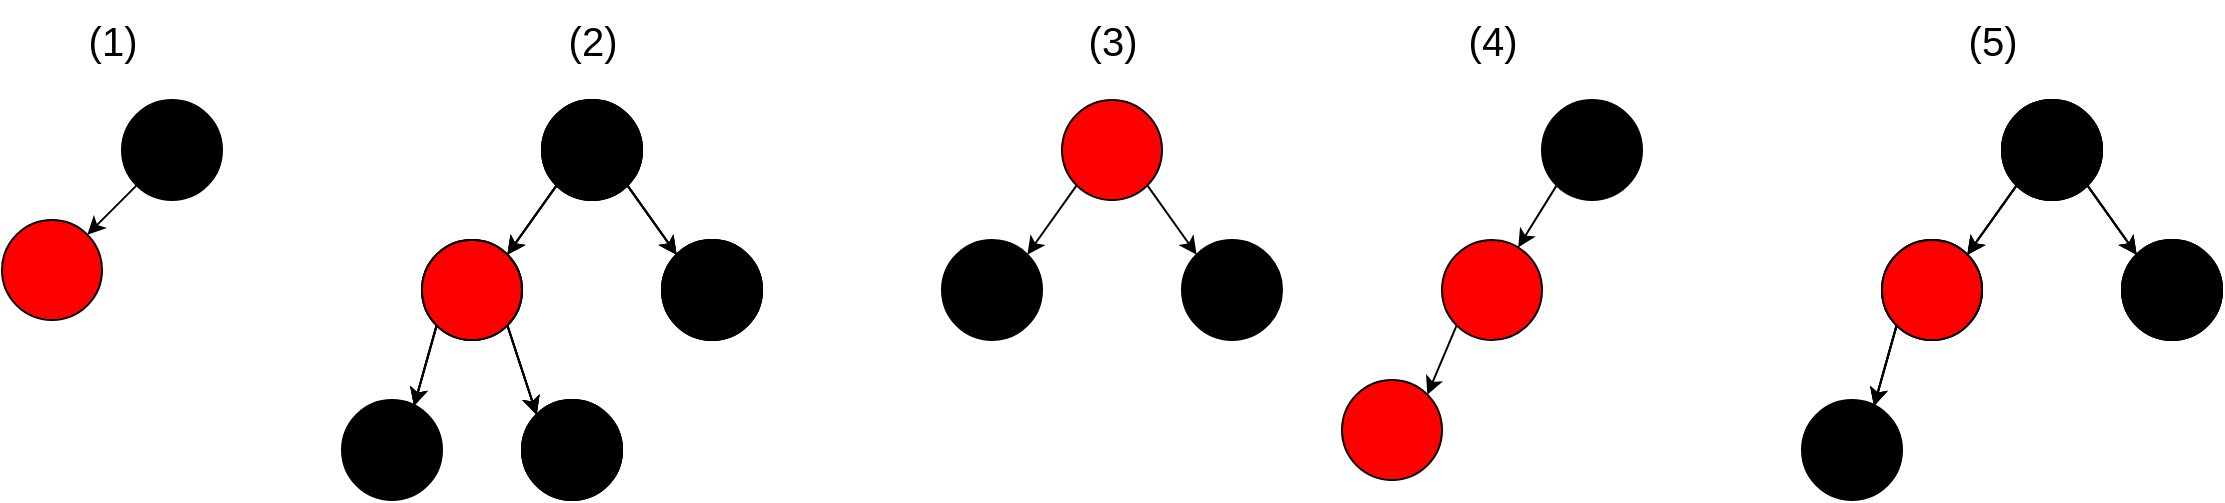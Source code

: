 <mxfile version="20.5.1" type="device"><diagram id="Vvcl08gQ2BXk4QjNH-k-" name="Page-1"><mxGraphModel dx="2062" dy="1065" grid="1" gridSize="10" guides="1" tooltips="1" connect="1" arrows="1" fold="1" page="1" pageScale="1" pageWidth="850" pageHeight="1100" math="0" shadow="0"><root><mxCell id="0"/><mxCell id="1" parent="0"/><mxCell id="plHd9RiqHZ3U5kngXO1w-2" value="" style="ellipse;whiteSpace=wrap;html=1;aspect=fixed;fillColor=#FF0000;fontColor=#ffffff;strokeColor=#000000;" vertex="1" parent="1"><mxGeometry x="130" y="350" width="50" height="50" as="geometry"/></mxCell><mxCell id="plHd9RiqHZ3U5kngXO1w-14" style="edgeStyle=none;rounded=0;orthogonalLoop=1;jettySize=auto;html=1;exitX=0;exitY=1;exitDx=0;exitDy=0;entryX=1;entryY=0;entryDx=0;entryDy=0;" edge="1" parent="1" source="plHd9RiqHZ3U5kngXO1w-3" target="plHd9RiqHZ3U5kngXO1w-2"><mxGeometry relative="1" as="geometry"/></mxCell><mxCell id="plHd9RiqHZ3U5kngXO1w-3" value="" style="ellipse;whiteSpace=wrap;html=1;aspect=fixed;fillColor=#000000;fontColor=#ffffff;strokeColor=#000000;" vertex="1" parent="1"><mxGeometry x="190" y="290" width="50" height="50" as="geometry"/></mxCell><mxCell id="plHd9RiqHZ3U5kngXO1w-16" style="edgeStyle=none;rounded=0;orthogonalLoop=1;jettySize=auto;html=1;exitX=0;exitY=1;exitDx=0;exitDy=0;entryX=1;entryY=0;entryDx=0;entryDy=0;" edge="1" parent="1" source="plHd9RiqHZ3U5kngXO1w-7" target="plHd9RiqHZ3U5kngXO1w-15"><mxGeometry relative="1" as="geometry"/></mxCell><mxCell id="plHd9RiqHZ3U5kngXO1w-18" style="edgeStyle=none;rounded=0;orthogonalLoop=1;jettySize=auto;html=1;exitX=1;exitY=1;exitDx=0;exitDy=0;entryX=0;entryY=0;entryDx=0;entryDy=0;" edge="1" parent="1" source="plHd9RiqHZ3U5kngXO1w-7" target="plHd9RiqHZ3U5kngXO1w-17"><mxGeometry relative="1" as="geometry"/></mxCell><mxCell id="plHd9RiqHZ3U5kngXO1w-7" value="" style="ellipse;whiteSpace=wrap;html=1;aspect=fixed;fillColor=#000000;fontColor=#ffffff;strokeColor=#000000;" vertex="1" parent="1"><mxGeometry x="400" y="290" width="50" height="50" as="geometry"/></mxCell><mxCell id="plHd9RiqHZ3U5kngXO1w-21" style="edgeStyle=none;rounded=0;orthogonalLoop=1;jettySize=auto;html=1;exitX=0;exitY=1;exitDx=0;exitDy=0;entryX=0.72;entryY=0.06;entryDx=0;entryDy=0;entryPerimeter=0;" edge="1" parent="1" source="plHd9RiqHZ3U5kngXO1w-15" target="plHd9RiqHZ3U5kngXO1w-19"><mxGeometry relative="1" as="geometry"/></mxCell><mxCell id="plHd9RiqHZ3U5kngXO1w-22" style="edgeStyle=none;rounded=0;orthogonalLoop=1;jettySize=auto;html=1;exitX=1;exitY=1;exitDx=0;exitDy=0;entryX=0;entryY=0;entryDx=0;entryDy=0;" edge="1" parent="1" source="plHd9RiqHZ3U5kngXO1w-15" target="plHd9RiqHZ3U5kngXO1w-20"><mxGeometry relative="1" as="geometry"/></mxCell><mxCell id="plHd9RiqHZ3U5kngXO1w-15" value="" style="ellipse;whiteSpace=wrap;html=1;aspect=fixed;fillColor=#FF0000;fontColor=#ffffff;strokeColor=#000000;" vertex="1" parent="1"><mxGeometry x="340" y="360" width="50" height="50" as="geometry"/></mxCell><mxCell id="plHd9RiqHZ3U5kngXO1w-17" value="" style="ellipse;whiteSpace=wrap;html=1;aspect=fixed;fillColor=#000000;fontColor=#ffffff;strokeColor=#000000;" vertex="1" parent="1"><mxGeometry x="460" y="360" width="50" height="50" as="geometry"/></mxCell><mxCell id="plHd9RiqHZ3U5kngXO1w-19" value="" style="ellipse;whiteSpace=wrap;html=1;aspect=fixed;fillColor=#000000;fontColor=#ffffff;strokeColor=#000000;" vertex="1" parent="1"><mxGeometry x="300" y="440" width="50" height="50" as="geometry"/></mxCell><mxCell id="plHd9RiqHZ3U5kngXO1w-20" value="" style="ellipse;whiteSpace=wrap;html=1;aspect=fixed;fillColor=#000000;fontColor=#ffffff;strokeColor=#000000;" vertex="1" parent="1"><mxGeometry x="390" y="440" width="50" height="50" as="geometry"/></mxCell><mxCell id="plHd9RiqHZ3U5kngXO1w-23" style="edgeStyle=none;rounded=0;orthogonalLoop=1;jettySize=auto;html=1;exitX=0;exitY=1;exitDx=0;exitDy=0;entryX=1;entryY=0;entryDx=0;entryDy=0;" edge="1" source="plHd9RiqHZ3U5kngXO1w-25" target="plHd9RiqHZ3U5kngXO1w-28" parent="1"><mxGeometry relative="1" as="geometry"/></mxCell><mxCell id="plHd9RiqHZ3U5kngXO1w-24" style="edgeStyle=none;rounded=0;orthogonalLoop=1;jettySize=auto;html=1;exitX=1;exitY=1;exitDx=0;exitDy=0;entryX=0;entryY=0;entryDx=0;entryDy=0;" edge="1" source="plHd9RiqHZ3U5kngXO1w-25" target="plHd9RiqHZ3U5kngXO1w-29" parent="1"><mxGeometry relative="1" as="geometry"/></mxCell><mxCell id="plHd9RiqHZ3U5kngXO1w-25" value="" style="ellipse;whiteSpace=wrap;html=1;aspect=fixed;fillColor=#000000;fontColor=#ffffff;strokeColor=#000000;" vertex="1" parent="1"><mxGeometry x="400" y="290" width="50" height="50" as="geometry"/></mxCell><mxCell id="plHd9RiqHZ3U5kngXO1w-26" style="edgeStyle=none;rounded=0;orthogonalLoop=1;jettySize=auto;html=1;exitX=0;exitY=1;exitDx=0;exitDy=0;entryX=0.72;entryY=0.06;entryDx=0;entryDy=0;entryPerimeter=0;" edge="1" source="plHd9RiqHZ3U5kngXO1w-28" parent="1"><mxGeometry relative="1" as="geometry"><mxPoint x="336" y="443" as="targetPoint"/></mxGeometry></mxCell><mxCell id="plHd9RiqHZ3U5kngXO1w-27" style="edgeStyle=none;rounded=0;orthogonalLoop=1;jettySize=auto;html=1;exitX=1;exitY=1;exitDx=0;exitDy=0;entryX=0;entryY=0;entryDx=0;entryDy=0;" edge="1" source="plHd9RiqHZ3U5kngXO1w-28" target="plHd9RiqHZ3U5kngXO1w-30" parent="1"><mxGeometry relative="1" as="geometry"/></mxCell><mxCell id="plHd9RiqHZ3U5kngXO1w-28" value="" style="ellipse;whiteSpace=wrap;html=1;aspect=fixed;fillColor=#FF0000;fontColor=#ffffff;strokeColor=#000000;" vertex="1" parent="1"><mxGeometry x="340" y="360" width="50" height="50" as="geometry"/></mxCell><mxCell id="plHd9RiqHZ3U5kngXO1w-29" value="" style="ellipse;whiteSpace=wrap;html=1;aspect=fixed;fillColor=#000000;fontColor=#ffffff;strokeColor=#000000;" vertex="1" parent="1"><mxGeometry x="460" y="360" width="50" height="50" as="geometry"/></mxCell><mxCell id="plHd9RiqHZ3U5kngXO1w-30" value="" style="ellipse;whiteSpace=wrap;html=1;aspect=fixed;fillColor=#000000;fontColor=#ffffff;strokeColor=#000000;" vertex="1" parent="1"><mxGeometry x="390" y="440" width="50" height="50" as="geometry"/></mxCell><mxCell id="plHd9RiqHZ3U5kngXO1w-31" style="edgeStyle=none;rounded=0;orthogonalLoop=1;jettySize=auto;html=1;exitX=0;exitY=1;exitDx=0;exitDy=0;entryX=1;entryY=0;entryDx=0;entryDy=0;" edge="1" source="plHd9RiqHZ3U5kngXO1w-33" target="plHd9RiqHZ3U5kngXO1w-36" parent="1"><mxGeometry relative="1" as="geometry"/></mxCell><mxCell id="plHd9RiqHZ3U5kngXO1w-32" style="edgeStyle=none;rounded=0;orthogonalLoop=1;jettySize=auto;html=1;exitX=1;exitY=1;exitDx=0;exitDy=0;entryX=0;entryY=0;entryDx=0;entryDy=0;" edge="1" source="plHd9RiqHZ3U5kngXO1w-33" target="plHd9RiqHZ3U5kngXO1w-37" parent="1"><mxGeometry relative="1" as="geometry"/></mxCell><mxCell id="plHd9RiqHZ3U5kngXO1w-33" value="" style="ellipse;whiteSpace=wrap;html=1;aspect=fixed;fillColor=#000000;fontColor=#ffffff;strokeColor=#000000;" vertex="1" parent="1"><mxGeometry x="400" y="290" width="50" height="50" as="geometry"/></mxCell><mxCell id="plHd9RiqHZ3U5kngXO1w-34" style="edgeStyle=none;rounded=0;orthogonalLoop=1;jettySize=auto;html=1;exitX=0;exitY=1;exitDx=0;exitDy=0;entryX=0.72;entryY=0.06;entryDx=0;entryDy=0;entryPerimeter=0;" edge="1" source="plHd9RiqHZ3U5kngXO1w-36" parent="1"><mxGeometry relative="1" as="geometry"><mxPoint x="336" y="443" as="targetPoint"/></mxGeometry></mxCell><mxCell id="plHd9RiqHZ3U5kngXO1w-35" style="edgeStyle=none;rounded=0;orthogonalLoop=1;jettySize=auto;html=1;exitX=1;exitY=1;exitDx=0;exitDy=0;entryX=0;entryY=0;entryDx=0;entryDy=0;" edge="1" source="plHd9RiqHZ3U5kngXO1w-36" target="plHd9RiqHZ3U5kngXO1w-38" parent="1"><mxGeometry relative="1" as="geometry"/></mxCell><mxCell id="plHd9RiqHZ3U5kngXO1w-36" value="" style="ellipse;whiteSpace=wrap;html=1;aspect=fixed;fillColor=#FF0000;fontColor=#ffffff;strokeColor=#000000;" vertex="1" parent="1"><mxGeometry x="340" y="360" width="50" height="50" as="geometry"/></mxCell><mxCell id="plHd9RiqHZ3U5kngXO1w-37" value="" style="ellipse;whiteSpace=wrap;html=1;aspect=fixed;fillColor=#000000;fontColor=#ffffff;strokeColor=#000000;" vertex="1" parent="1"><mxGeometry x="460" y="360" width="50" height="50" as="geometry"/></mxCell><mxCell id="plHd9RiqHZ3U5kngXO1w-38" value="" style="ellipse;whiteSpace=wrap;html=1;aspect=fixed;fillColor=#000000;fontColor=#ffffff;strokeColor=#000000;" vertex="1" parent="1"><mxGeometry x="390" y="440" width="50" height="50" as="geometry"/></mxCell><mxCell id="plHd9RiqHZ3U5kngXO1w-41" style="edgeStyle=none;rounded=0;orthogonalLoop=1;jettySize=auto;html=1;exitX=0;exitY=1;exitDx=0;exitDy=0;entryX=1;entryY=0;entryDx=0;entryDy=0;" edge="1" parent="1" source="plHd9RiqHZ3U5kngXO1w-39" target="plHd9RiqHZ3U5kngXO1w-40"><mxGeometry relative="1" as="geometry"/></mxCell><mxCell id="plHd9RiqHZ3U5kngXO1w-43" style="edgeStyle=none;rounded=0;orthogonalLoop=1;jettySize=auto;html=1;exitX=1;exitY=1;exitDx=0;exitDy=0;entryX=0;entryY=0;entryDx=0;entryDy=0;" edge="1" parent="1" source="plHd9RiqHZ3U5kngXO1w-39" target="plHd9RiqHZ3U5kngXO1w-42"><mxGeometry relative="1" as="geometry"/></mxCell><mxCell id="plHd9RiqHZ3U5kngXO1w-39" value="" style="ellipse;whiteSpace=wrap;html=1;aspect=fixed;fillColor=#FF0000;fontColor=#ffffff;strokeColor=#000000;" vertex="1" parent="1"><mxGeometry x="660" y="290" width="50" height="50" as="geometry"/></mxCell><mxCell id="plHd9RiqHZ3U5kngXO1w-40" value="" style="ellipse;whiteSpace=wrap;html=1;aspect=fixed;fillColor=#000000;fontColor=#ffffff;strokeColor=#000000;" vertex="1" parent="1"><mxGeometry x="600" y="360" width="50" height="50" as="geometry"/></mxCell><mxCell id="plHd9RiqHZ3U5kngXO1w-42" value="" style="ellipse;whiteSpace=wrap;html=1;aspect=fixed;fillColor=#000000;fontColor=#ffffff;strokeColor=#000000;" vertex="1" parent="1"><mxGeometry x="720" y="360" width="50" height="50" as="geometry"/></mxCell><mxCell id="plHd9RiqHZ3U5kngXO1w-46" style="edgeStyle=none;rounded=0;orthogonalLoop=1;jettySize=auto;html=1;exitX=0;exitY=1;exitDx=0;exitDy=0;" edge="1" parent="1" source="plHd9RiqHZ3U5kngXO1w-44" target="plHd9RiqHZ3U5kngXO1w-45"><mxGeometry relative="1" as="geometry"/></mxCell><mxCell id="plHd9RiqHZ3U5kngXO1w-44" value="" style="ellipse;whiteSpace=wrap;html=1;aspect=fixed;fillColor=#000000;fontColor=#ffffff;strokeColor=#000000;" vertex="1" parent="1"><mxGeometry x="900" y="290" width="50" height="50" as="geometry"/></mxCell><mxCell id="plHd9RiqHZ3U5kngXO1w-48" style="edgeStyle=none;rounded=0;orthogonalLoop=1;jettySize=auto;html=1;exitX=0;exitY=1;exitDx=0;exitDy=0;entryX=1;entryY=0;entryDx=0;entryDy=0;" edge="1" parent="1" source="plHd9RiqHZ3U5kngXO1w-45" target="plHd9RiqHZ3U5kngXO1w-47"><mxGeometry relative="1" as="geometry"/></mxCell><mxCell id="plHd9RiqHZ3U5kngXO1w-45" value="" style="ellipse;whiteSpace=wrap;html=1;aspect=fixed;fillColor=#FF0000;fontColor=#ffffff;strokeColor=#000000;" vertex="1" parent="1"><mxGeometry x="850" y="360" width="50" height="50" as="geometry"/></mxCell><mxCell id="plHd9RiqHZ3U5kngXO1w-47" value="" style="ellipse;whiteSpace=wrap;html=1;aspect=fixed;fillColor=#FF0000;fontColor=#ffffff;strokeColor=#000000;" vertex="1" parent="1"><mxGeometry x="800" y="430" width="50" height="50" as="geometry"/></mxCell><mxCell id="plHd9RiqHZ3U5kngXO1w-49" style="edgeStyle=none;rounded=0;orthogonalLoop=1;jettySize=auto;html=1;exitX=0;exitY=1;exitDx=0;exitDy=0;entryX=1;entryY=0;entryDx=0;entryDy=0;" edge="1" parent="1" source="plHd9RiqHZ3U5kngXO1w-51" target="plHd9RiqHZ3U5kngXO1w-54"><mxGeometry relative="1" as="geometry"/></mxCell><mxCell id="plHd9RiqHZ3U5kngXO1w-50" style="edgeStyle=none;rounded=0;orthogonalLoop=1;jettySize=auto;html=1;exitX=1;exitY=1;exitDx=0;exitDy=0;entryX=0;entryY=0;entryDx=0;entryDy=0;" edge="1" parent="1" source="plHd9RiqHZ3U5kngXO1w-51" target="plHd9RiqHZ3U5kngXO1w-55"><mxGeometry relative="1" as="geometry"/></mxCell><mxCell id="plHd9RiqHZ3U5kngXO1w-51" value="" style="ellipse;whiteSpace=wrap;html=1;aspect=fixed;fillColor=#000000;fontColor=#ffffff;strokeColor=#000000;" vertex="1" parent="1"><mxGeometry x="1130" y="290" width="50" height="50" as="geometry"/></mxCell><mxCell id="plHd9RiqHZ3U5kngXO1w-52" style="edgeStyle=none;rounded=0;orthogonalLoop=1;jettySize=auto;html=1;exitX=0;exitY=1;exitDx=0;exitDy=0;entryX=0.72;entryY=0.06;entryDx=0;entryDy=0;entryPerimeter=0;" edge="1" parent="1" source="plHd9RiqHZ3U5kngXO1w-54" target="plHd9RiqHZ3U5kngXO1w-56"><mxGeometry relative="1" as="geometry"/></mxCell><mxCell id="plHd9RiqHZ3U5kngXO1w-54" value="" style="ellipse;whiteSpace=wrap;html=1;aspect=fixed;fillColor=#FF0000;fontColor=#ffffff;strokeColor=#000000;" vertex="1" parent="1"><mxGeometry x="1070" y="360" width="50" height="50" as="geometry"/></mxCell><mxCell id="plHd9RiqHZ3U5kngXO1w-55" value="" style="ellipse;whiteSpace=wrap;html=1;aspect=fixed;fillColor=#000000;fontColor=#ffffff;strokeColor=#000000;" vertex="1" parent="1"><mxGeometry x="1190" y="360" width="50" height="50" as="geometry"/></mxCell><mxCell id="plHd9RiqHZ3U5kngXO1w-56" value="" style="ellipse;whiteSpace=wrap;html=1;aspect=fixed;fillColor=#000000;fontColor=#ffffff;strokeColor=#000000;" vertex="1" parent="1"><mxGeometry x="1030" y="440" width="50" height="50" as="geometry"/></mxCell><mxCell id="plHd9RiqHZ3U5kngXO1w-58" style="edgeStyle=none;rounded=0;orthogonalLoop=1;jettySize=auto;html=1;exitX=0;exitY=1;exitDx=0;exitDy=0;entryX=1;entryY=0;entryDx=0;entryDy=0;" edge="1" parent="1" source="plHd9RiqHZ3U5kngXO1w-60" target="plHd9RiqHZ3U5kngXO1w-63"><mxGeometry relative="1" as="geometry"/></mxCell><mxCell id="plHd9RiqHZ3U5kngXO1w-59" style="edgeStyle=none;rounded=0;orthogonalLoop=1;jettySize=auto;html=1;exitX=1;exitY=1;exitDx=0;exitDy=0;entryX=0;entryY=0;entryDx=0;entryDy=0;" edge="1" parent="1" source="plHd9RiqHZ3U5kngXO1w-60" target="plHd9RiqHZ3U5kngXO1w-64"><mxGeometry relative="1" as="geometry"/></mxCell><mxCell id="plHd9RiqHZ3U5kngXO1w-60" value="" style="ellipse;whiteSpace=wrap;html=1;aspect=fixed;fillColor=#000000;fontColor=#ffffff;strokeColor=#000000;" vertex="1" parent="1"><mxGeometry x="1130" y="290" width="50" height="50" as="geometry"/></mxCell><mxCell id="plHd9RiqHZ3U5kngXO1w-61" style="edgeStyle=none;rounded=0;orthogonalLoop=1;jettySize=auto;html=1;exitX=0;exitY=1;exitDx=0;exitDy=0;entryX=0.72;entryY=0.06;entryDx=0;entryDy=0;entryPerimeter=0;" edge="1" parent="1" source="plHd9RiqHZ3U5kngXO1w-63"><mxGeometry relative="1" as="geometry"><mxPoint x="1066" y="443" as="targetPoint"/></mxGeometry></mxCell><mxCell id="plHd9RiqHZ3U5kngXO1w-63" value="" style="ellipse;whiteSpace=wrap;html=1;aspect=fixed;fillColor=#FF0000;fontColor=#ffffff;strokeColor=#000000;" vertex="1" parent="1"><mxGeometry x="1070" y="360" width="50" height="50" as="geometry"/></mxCell><mxCell id="plHd9RiqHZ3U5kngXO1w-64" value="" style="ellipse;whiteSpace=wrap;html=1;aspect=fixed;fillColor=#000000;fontColor=#ffffff;strokeColor=#000000;" vertex="1" parent="1"><mxGeometry x="1190" y="360" width="50" height="50" as="geometry"/></mxCell><mxCell id="plHd9RiqHZ3U5kngXO1w-66" style="edgeStyle=none;rounded=0;orthogonalLoop=1;jettySize=auto;html=1;exitX=0;exitY=1;exitDx=0;exitDy=0;entryX=1;entryY=0;entryDx=0;entryDy=0;" edge="1" parent="1" source="plHd9RiqHZ3U5kngXO1w-68" target="plHd9RiqHZ3U5kngXO1w-71"><mxGeometry relative="1" as="geometry"/></mxCell><mxCell id="plHd9RiqHZ3U5kngXO1w-67" style="edgeStyle=none;rounded=0;orthogonalLoop=1;jettySize=auto;html=1;exitX=1;exitY=1;exitDx=0;exitDy=0;entryX=0;entryY=0;entryDx=0;entryDy=0;" edge="1" parent="1" source="plHd9RiqHZ3U5kngXO1w-68" target="plHd9RiqHZ3U5kngXO1w-72"><mxGeometry relative="1" as="geometry"/></mxCell><mxCell id="plHd9RiqHZ3U5kngXO1w-68" value="" style="ellipse;whiteSpace=wrap;html=1;aspect=fixed;fillColor=#000000;fontColor=#ffffff;strokeColor=#000000;" vertex="1" parent="1"><mxGeometry x="1130" y="290" width="50" height="50" as="geometry"/></mxCell><mxCell id="plHd9RiqHZ3U5kngXO1w-69" style="edgeStyle=none;rounded=0;orthogonalLoop=1;jettySize=auto;html=1;exitX=0;exitY=1;exitDx=0;exitDy=0;entryX=0.72;entryY=0.06;entryDx=0;entryDy=0;entryPerimeter=0;" edge="1" parent="1" source="plHd9RiqHZ3U5kngXO1w-71"><mxGeometry relative="1" as="geometry"><mxPoint x="1066" y="443" as="targetPoint"/></mxGeometry></mxCell><mxCell id="plHd9RiqHZ3U5kngXO1w-71" value="" style="ellipse;whiteSpace=wrap;html=1;aspect=fixed;fillColor=#FF0000;fontColor=#ffffff;strokeColor=#000000;" vertex="1" parent="1"><mxGeometry x="1070" y="360" width="50" height="50" as="geometry"/></mxCell><mxCell id="plHd9RiqHZ3U5kngXO1w-72" value="" style="ellipse;whiteSpace=wrap;html=1;aspect=fixed;fillColor=#000000;fontColor=#ffffff;strokeColor=#000000;" vertex="1" parent="1"><mxGeometry x="1190" y="360" width="50" height="50" as="geometry"/></mxCell><mxCell id="plHd9RiqHZ3U5kngXO1w-74" value="&lt;font style=&quot;font-size: 20px;&quot;&gt;(1)&lt;/font&gt;" style="text;html=1;resizable=0;autosize=1;align=center;verticalAlign=middle;points=[];fillColor=none;strokeColor=none;rounded=0;" vertex="1" parent="1"><mxGeometry x="160" y="240" width="50" height="40" as="geometry"/></mxCell><mxCell id="plHd9RiqHZ3U5kngXO1w-75" value="&lt;font style=&quot;font-size: 20px;&quot;&gt;(2)&lt;/font&gt;" style="text;html=1;resizable=0;autosize=1;align=center;verticalAlign=middle;points=[];fillColor=none;strokeColor=none;rounded=0;" vertex="1" parent="1"><mxGeometry x="400" y="240" width="50" height="40" as="geometry"/></mxCell><mxCell id="plHd9RiqHZ3U5kngXO1w-76" value="&lt;font style=&quot;font-size: 20px;&quot;&gt;(3)&lt;/font&gt;" style="text;html=1;resizable=0;autosize=1;align=center;verticalAlign=middle;points=[];fillColor=none;strokeColor=none;rounded=0;" vertex="1" parent="1"><mxGeometry x="660" y="240" width="50" height="40" as="geometry"/></mxCell><mxCell id="plHd9RiqHZ3U5kngXO1w-77" value="&lt;font style=&quot;font-size: 20px;&quot;&gt;(4)&lt;/font&gt;" style="text;html=1;resizable=0;autosize=1;align=center;verticalAlign=middle;points=[];fillColor=none;strokeColor=none;rounded=0;" vertex="1" parent="1"><mxGeometry x="850" y="240" width="50" height="40" as="geometry"/></mxCell><mxCell id="plHd9RiqHZ3U5kngXO1w-78" value="&lt;font style=&quot;font-size: 20px;&quot;&gt;(5)&lt;/font&gt;" style="text;html=1;resizable=0;autosize=1;align=center;verticalAlign=middle;points=[];fillColor=none;strokeColor=none;rounded=0;" vertex="1" parent="1"><mxGeometry x="1100" y="240" width="50" height="40" as="geometry"/></mxCell></root></mxGraphModel></diagram></mxfile>